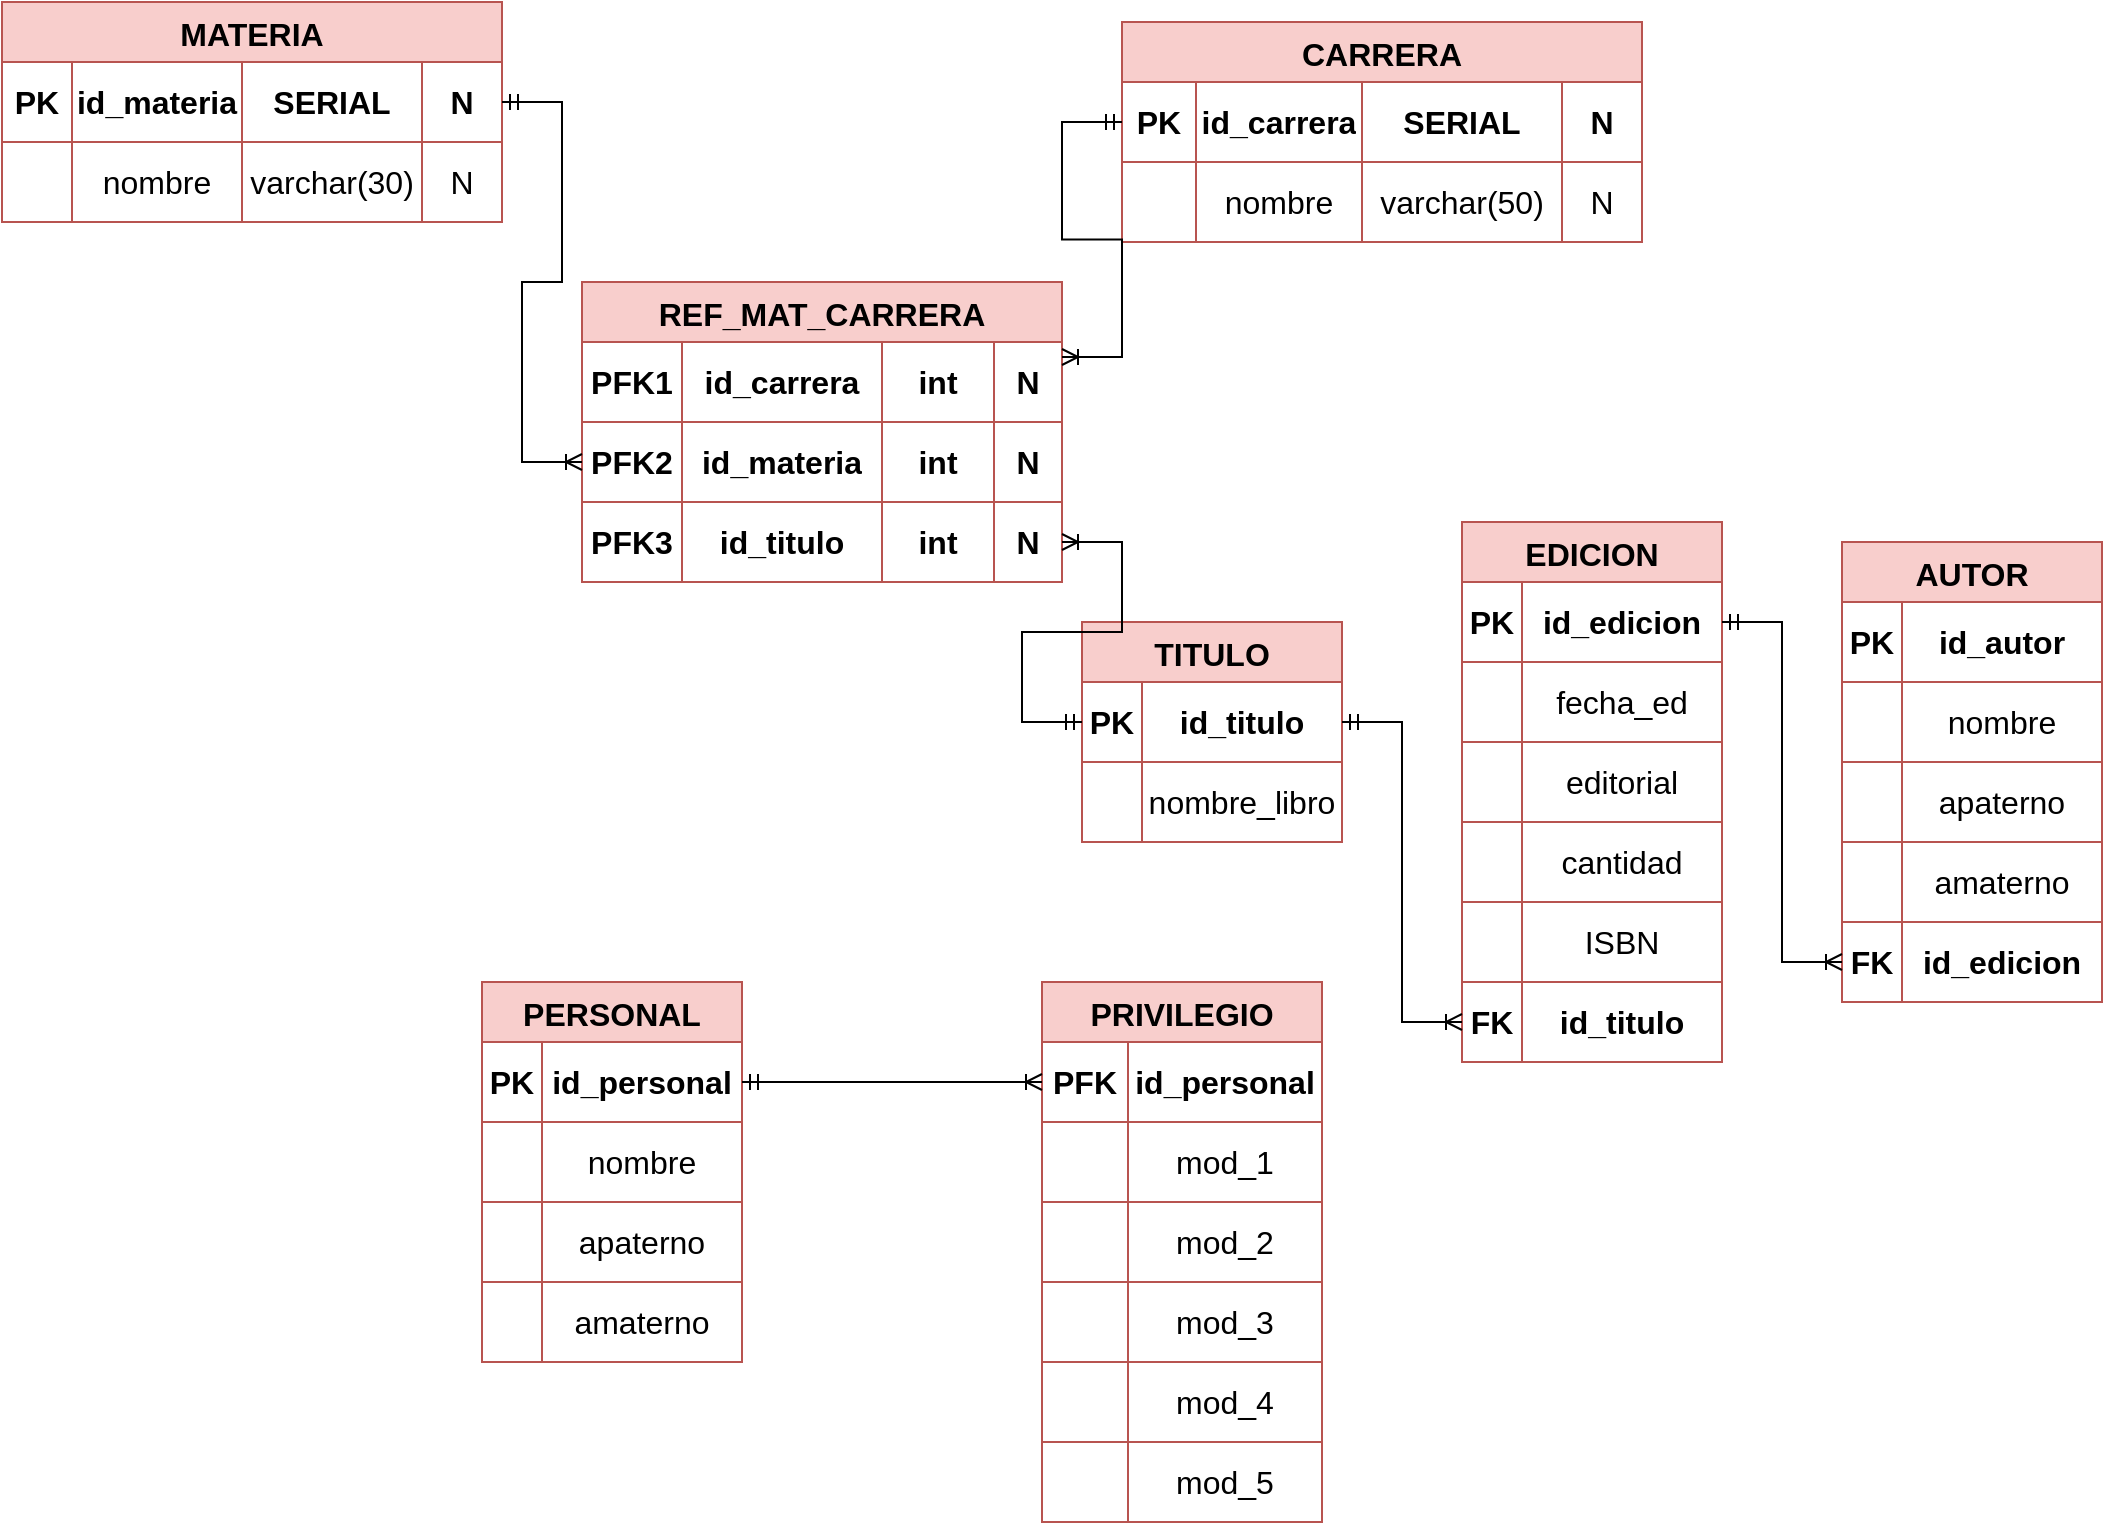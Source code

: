 <mxfile version="22.1.0" type="github">
  <diagram name="Página-1" id="TZqEr8PieGHOvYz9TTjX">
    <mxGraphModel dx="2996" dy="684" grid="1" gridSize="10" guides="1" tooltips="1" connect="1" arrows="1" fold="1" page="1" pageScale="1" pageWidth="1920" pageHeight="1200" math="0" shadow="0">
      <root>
        <mxCell id="0" />
        <mxCell id="1" parent="0" />
        <mxCell id="tIFGhnAZ9cftrGsLQ7kX-1" value="MATERIA" style="shape=table;startSize=30;container=1;collapsible=0;childLayout=tableLayout;strokeColor=#b85450;fontSize=16;fillColor=#f8cecc;fontStyle=1" vertex="1" parent="1">
          <mxGeometry x="-10" y="170" width="250" height="110" as="geometry" />
        </mxCell>
        <mxCell id="tIFGhnAZ9cftrGsLQ7kX-2" value="" style="shape=tableRow;horizontal=0;startSize=0;swimlaneHead=0;swimlaneBody=0;strokeColor=inherit;top=0;left=0;bottom=0;right=0;collapsible=0;dropTarget=0;fillColor=none;points=[[0,0.5],[1,0.5]];portConstraint=eastwest;fontSize=16;" vertex="1" parent="tIFGhnAZ9cftrGsLQ7kX-1">
          <mxGeometry y="30" width="250" height="40" as="geometry" />
        </mxCell>
        <mxCell id="tIFGhnAZ9cftrGsLQ7kX-3" value="PK" style="shape=partialRectangle;html=1;whiteSpace=wrap;connectable=0;strokeColor=inherit;overflow=hidden;fillColor=none;top=0;left=0;bottom=0;right=0;pointerEvents=1;fontSize=16;fontStyle=1" vertex="1" parent="tIFGhnAZ9cftrGsLQ7kX-2">
          <mxGeometry width="35" height="40" as="geometry">
            <mxRectangle width="35" height="40" as="alternateBounds" />
          </mxGeometry>
        </mxCell>
        <mxCell id="tIFGhnAZ9cftrGsLQ7kX-4" value="id_materia" style="shape=partialRectangle;html=1;whiteSpace=wrap;connectable=0;strokeColor=inherit;overflow=hidden;fillColor=none;top=0;left=0;bottom=0;right=0;pointerEvents=1;fontSize=16;fontStyle=1" vertex="1" parent="tIFGhnAZ9cftrGsLQ7kX-2">
          <mxGeometry x="35" width="85" height="40" as="geometry">
            <mxRectangle width="85" height="40" as="alternateBounds" />
          </mxGeometry>
        </mxCell>
        <mxCell id="tIFGhnAZ9cftrGsLQ7kX-105" value="SERIAL" style="shape=partialRectangle;html=1;whiteSpace=wrap;connectable=0;strokeColor=inherit;overflow=hidden;fillColor=none;top=0;left=0;bottom=0;right=0;pointerEvents=1;fontSize=16;fontStyle=1" vertex="1" parent="tIFGhnAZ9cftrGsLQ7kX-2">
          <mxGeometry x="120" width="90" height="40" as="geometry">
            <mxRectangle width="90" height="40" as="alternateBounds" />
          </mxGeometry>
        </mxCell>
        <mxCell id="tIFGhnAZ9cftrGsLQ7kX-107" value="N" style="shape=partialRectangle;html=1;whiteSpace=wrap;connectable=0;strokeColor=inherit;overflow=hidden;fillColor=none;top=0;left=0;bottom=0;right=0;pointerEvents=1;fontSize=16;fontStyle=1" vertex="1" parent="tIFGhnAZ9cftrGsLQ7kX-2">
          <mxGeometry x="210" width="40" height="40" as="geometry">
            <mxRectangle width="40" height="40" as="alternateBounds" />
          </mxGeometry>
        </mxCell>
        <mxCell id="tIFGhnAZ9cftrGsLQ7kX-5" value="" style="shape=tableRow;horizontal=0;startSize=0;swimlaneHead=0;swimlaneBody=0;strokeColor=inherit;top=0;left=0;bottom=0;right=0;collapsible=0;dropTarget=0;fillColor=none;points=[[0,0.5],[1,0.5]];portConstraint=eastwest;fontSize=16;" vertex="1" parent="tIFGhnAZ9cftrGsLQ7kX-1">
          <mxGeometry y="70" width="250" height="40" as="geometry" />
        </mxCell>
        <mxCell id="tIFGhnAZ9cftrGsLQ7kX-6" value="" style="shape=partialRectangle;html=1;whiteSpace=wrap;connectable=0;strokeColor=inherit;overflow=hidden;fillColor=none;top=0;left=0;bottom=0;right=0;pointerEvents=1;fontSize=16;" vertex="1" parent="tIFGhnAZ9cftrGsLQ7kX-5">
          <mxGeometry width="35" height="40" as="geometry">
            <mxRectangle width="35" height="40" as="alternateBounds" />
          </mxGeometry>
        </mxCell>
        <mxCell id="tIFGhnAZ9cftrGsLQ7kX-7" value="nombre" style="shape=partialRectangle;html=1;whiteSpace=wrap;connectable=0;strokeColor=inherit;overflow=hidden;fillColor=none;top=0;left=0;bottom=0;right=0;pointerEvents=1;fontSize=16;" vertex="1" parent="tIFGhnAZ9cftrGsLQ7kX-5">
          <mxGeometry x="35" width="85" height="40" as="geometry">
            <mxRectangle width="85" height="40" as="alternateBounds" />
          </mxGeometry>
        </mxCell>
        <mxCell id="tIFGhnAZ9cftrGsLQ7kX-106" value="varchar(30)" style="shape=partialRectangle;html=1;whiteSpace=wrap;connectable=0;strokeColor=inherit;overflow=hidden;fillColor=none;top=0;left=0;bottom=0;right=0;pointerEvents=1;fontSize=16;" vertex="1" parent="tIFGhnAZ9cftrGsLQ7kX-5">
          <mxGeometry x="120" width="90" height="40" as="geometry">
            <mxRectangle width="90" height="40" as="alternateBounds" />
          </mxGeometry>
        </mxCell>
        <mxCell id="tIFGhnAZ9cftrGsLQ7kX-108" value="N" style="shape=partialRectangle;html=1;whiteSpace=wrap;connectable=0;strokeColor=inherit;overflow=hidden;fillColor=none;top=0;left=0;bottom=0;right=0;pointerEvents=1;fontSize=16;" vertex="1" parent="tIFGhnAZ9cftrGsLQ7kX-5">
          <mxGeometry x="210" width="40" height="40" as="geometry">
            <mxRectangle width="40" height="40" as="alternateBounds" />
          </mxGeometry>
        </mxCell>
        <mxCell id="tIFGhnAZ9cftrGsLQ7kX-8" value="CARRERA" style="shape=table;startSize=30;container=1;collapsible=0;childLayout=tableLayout;strokeColor=#b85450;fontSize=16;fillColor=#f8cecc;fontStyle=1" vertex="1" parent="1">
          <mxGeometry x="550" y="180" width="260" height="110" as="geometry" />
        </mxCell>
        <mxCell id="tIFGhnAZ9cftrGsLQ7kX-9" value="" style="shape=tableRow;horizontal=0;startSize=0;swimlaneHead=0;swimlaneBody=0;strokeColor=inherit;top=0;left=0;bottom=0;right=0;collapsible=0;dropTarget=0;fillColor=none;points=[[0,0.5],[1,0.5]];portConstraint=eastwest;fontSize=16;" vertex="1" parent="tIFGhnAZ9cftrGsLQ7kX-8">
          <mxGeometry y="30" width="260" height="40" as="geometry" />
        </mxCell>
        <mxCell id="tIFGhnAZ9cftrGsLQ7kX-10" value="PK" style="shape=partialRectangle;html=1;whiteSpace=wrap;connectable=0;strokeColor=inherit;overflow=hidden;fillColor=none;top=0;left=0;bottom=0;right=0;pointerEvents=1;fontSize=16;fontStyle=1" vertex="1" parent="tIFGhnAZ9cftrGsLQ7kX-9">
          <mxGeometry width="37" height="40" as="geometry">
            <mxRectangle width="37" height="40" as="alternateBounds" />
          </mxGeometry>
        </mxCell>
        <mxCell id="tIFGhnAZ9cftrGsLQ7kX-11" value="id_carrera" style="shape=partialRectangle;html=1;whiteSpace=wrap;connectable=0;strokeColor=inherit;overflow=hidden;fillColor=none;top=0;left=0;bottom=0;right=0;pointerEvents=1;fontSize=16;fontStyle=1" vertex="1" parent="tIFGhnAZ9cftrGsLQ7kX-9">
          <mxGeometry x="37" width="83" height="40" as="geometry">
            <mxRectangle width="83" height="40" as="alternateBounds" />
          </mxGeometry>
        </mxCell>
        <mxCell id="tIFGhnAZ9cftrGsLQ7kX-111" value="SERIAL" style="shape=partialRectangle;html=1;whiteSpace=wrap;connectable=0;strokeColor=inherit;overflow=hidden;fillColor=none;top=0;left=0;bottom=0;right=0;pointerEvents=1;fontSize=16;fontStyle=1" vertex="1" parent="tIFGhnAZ9cftrGsLQ7kX-9">
          <mxGeometry x="120" width="100" height="40" as="geometry">
            <mxRectangle width="100" height="40" as="alternateBounds" />
          </mxGeometry>
        </mxCell>
        <mxCell id="tIFGhnAZ9cftrGsLQ7kX-109" value="N" style="shape=partialRectangle;html=1;whiteSpace=wrap;connectable=0;strokeColor=inherit;overflow=hidden;fillColor=none;top=0;left=0;bottom=0;right=0;pointerEvents=1;fontSize=16;fontStyle=1" vertex="1" parent="tIFGhnAZ9cftrGsLQ7kX-9">
          <mxGeometry x="220" width="40" height="40" as="geometry">
            <mxRectangle width="40" height="40" as="alternateBounds" />
          </mxGeometry>
        </mxCell>
        <mxCell id="tIFGhnAZ9cftrGsLQ7kX-12" value="" style="shape=tableRow;horizontal=0;startSize=0;swimlaneHead=0;swimlaneBody=0;strokeColor=inherit;top=0;left=0;bottom=0;right=0;collapsible=0;dropTarget=0;fillColor=none;points=[[0,0.5],[1,0.5]];portConstraint=eastwest;fontSize=16;" vertex="1" parent="tIFGhnAZ9cftrGsLQ7kX-8">
          <mxGeometry y="70" width="260" height="40" as="geometry" />
        </mxCell>
        <mxCell id="tIFGhnAZ9cftrGsLQ7kX-13" value="" style="shape=partialRectangle;html=1;whiteSpace=wrap;connectable=0;strokeColor=inherit;overflow=hidden;fillColor=none;top=0;left=0;bottom=0;right=0;pointerEvents=1;fontSize=16;" vertex="1" parent="tIFGhnAZ9cftrGsLQ7kX-12">
          <mxGeometry width="37" height="40" as="geometry">
            <mxRectangle width="37" height="40" as="alternateBounds" />
          </mxGeometry>
        </mxCell>
        <mxCell id="tIFGhnAZ9cftrGsLQ7kX-14" value="nombre" style="shape=partialRectangle;html=1;whiteSpace=wrap;connectable=0;strokeColor=inherit;overflow=hidden;fillColor=none;top=0;left=0;bottom=0;right=0;pointerEvents=1;fontSize=16;" vertex="1" parent="tIFGhnAZ9cftrGsLQ7kX-12">
          <mxGeometry x="37" width="83" height="40" as="geometry">
            <mxRectangle width="83" height="40" as="alternateBounds" />
          </mxGeometry>
        </mxCell>
        <mxCell id="tIFGhnAZ9cftrGsLQ7kX-112" value="varchar(50)" style="shape=partialRectangle;html=1;whiteSpace=wrap;connectable=0;strokeColor=inherit;overflow=hidden;fillColor=none;top=0;left=0;bottom=0;right=0;pointerEvents=1;fontSize=16;" vertex="1" parent="tIFGhnAZ9cftrGsLQ7kX-12">
          <mxGeometry x="120" width="100" height="40" as="geometry">
            <mxRectangle width="100" height="40" as="alternateBounds" />
          </mxGeometry>
        </mxCell>
        <mxCell id="tIFGhnAZ9cftrGsLQ7kX-110" value="N" style="shape=partialRectangle;html=1;whiteSpace=wrap;connectable=0;strokeColor=inherit;overflow=hidden;fillColor=none;top=0;left=0;bottom=0;right=0;pointerEvents=1;fontSize=16;" vertex="1" parent="tIFGhnAZ9cftrGsLQ7kX-12">
          <mxGeometry x="220" width="40" height="40" as="geometry">
            <mxRectangle width="40" height="40" as="alternateBounds" />
          </mxGeometry>
        </mxCell>
        <mxCell id="tIFGhnAZ9cftrGsLQ7kX-15" value="TITULO" style="shape=table;startSize=30;container=1;collapsible=0;childLayout=tableLayout;strokeColor=#b85450;fontSize=16;fillColor=#f8cecc;fontStyle=1" vertex="1" parent="1">
          <mxGeometry x="530" y="480" width="130" height="110" as="geometry" />
        </mxCell>
        <mxCell id="tIFGhnAZ9cftrGsLQ7kX-16" value="" style="shape=tableRow;horizontal=0;startSize=0;swimlaneHead=0;swimlaneBody=0;strokeColor=inherit;top=0;left=0;bottom=0;right=0;collapsible=0;dropTarget=0;fillColor=none;points=[[0,0.5],[1,0.5]];portConstraint=eastwest;fontSize=16;" vertex="1" parent="tIFGhnAZ9cftrGsLQ7kX-15">
          <mxGeometry y="30" width="130" height="40" as="geometry" />
        </mxCell>
        <mxCell id="tIFGhnAZ9cftrGsLQ7kX-17" value="PK" style="shape=partialRectangle;html=1;whiteSpace=wrap;connectable=0;strokeColor=inherit;overflow=hidden;fillColor=none;top=0;left=0;bottom=0;right=0;pointerEvents=1;fontSize=16;fontStyle=1" vertex="1" parent="tIFGhnAZ9cftrGsLQ7kX-16">
          <mxGeometry width="30" height="40" as="geometry">
            <mxRectangle width="30" height="40" as="alternateBounds" />
          </mxGeometry>
        </mxCell>
        <mxCell id="tIFGhnAZ9cftrGsLQ7kX-18" value="id_titulo" style="shape=partialRectangle;html=1;whiteSpace=wrap;connectable=0;strokeColor=inherit;overflow=hidden;fillColor=none;top=0;left=0;bottom=0;right=0;pointerEvents=1;fontSize=16;fontStyle=1" vertex="1" parent="tIFGhnAZ9cftrGsLQ7kX-16">
          <mxGeometry x="30" width="100" height="40" as="geometry">
            <mxRectangle width="100" height="40" as="alternateBounds" />
          </mxGeometry>
        </mxCell>
        <mxCell id="tIFGhnAZ9cftrGsLQ7kX-19" value="" style="shape=tableRow;horizontal=0;startSize=0;swimlaneHead=0;swimlaneBody=0;strokeColor=inherit;top=0;left=0;bottom=0;right=0;collapsible=0;dropTarget=0;fillColor=none;points=[[0,0.5],[1,0.5]];portConstraint=eastwest;fontSize=16;" vertex="1" parent="tIFGhnAZ9cftrGsLQ7kX-15">
          <mxGeometry y="70" width="130" height="40" as="geometry" />
        </mxCell>
        <mxCell id="tIFGhnAZ9cftrGsLQ7kX-20" value="" style="shape=partialRectangle;html=1;whiteSpace=wrap;connectable=0;strokeColor=inherit;overflow=hidden;fillColor=none;top=0;left=0;bottom=0;right=0;pointerEvents=1;fontSize=16;" vertex="1" parent="tIFGhnAZ9cftrGsLQ7kX-19">
          <mxGeometry width="30" height="40" as="geometry">
            <mxRectangle width="30" height="40" as="alternateBounds" />
          </mxGeometry>
        </mxCell>
        <mxCell id="tIFGhnAZ9cftrGsLQ7kX-21" value="nombre_libro" style="shape=partialRectangle;html=1;whiteSpace=wrap;connectable=0;strokeColor=inherit;overflow=hidden;fillColor=none;top=0;left=0;bottom=0;right=0;pointerEvents=1;fontSize=16;" vertex="1" parent="tIFGhnAZ9cftrGsLQ7kX-19">
          <mxGeometry x="30" width="100" height="40" as="geometry">
            <mxRectangle width="100" height="40" as="alternateBounds" />
          </mxGeometry>
        </mxCell>
        <mxCell id="tIFGhnAZ9cftrGsLQ7kX-22" value="REF_MAT_CARRERA" style="shape=table;startSize=30;container=1;collapsible=0;childLayout=tableLayout;strokeColor=#b85450;fontSize=16;fillColor=#f8cecc;fontStyle=1" vertex="1" parent="1">
          <mxGeometry x="280" y="310" width="240" height="150" as="geometry" />
        </mxCell>
        <mxCell id="tIFGhnAZ9cftrGsLQ7kX-23" value="" style="shape=tableRow;horizontal=0;startSize=0;swimlaneHead=0;swimlaneBody=0;strokeColor=inherit;top=0;left=0;bottom=0;right=0;collapsible=0;dropTarget=0;fillColor=none;points=[[0,0.5],[1,0.5]];portConstraint=eastwest;fontSize=16;fontStyle=1" vertex="1" parent="tIFGhnAZ9cftrGsLQ7kX-22">
          <mxGeometry y="30" width="240" height="40" as="geometry" />
        </mxCell>
        <mxCell id="tIFGhnAZ9cftrGsLQ7kX-24" value="PFK1" style="shape=partialRectangle;html=1;whiteSpace=wrap;connectable=0;strokeColor=inherit;overflow=hidden;fillColor=none;top=0;left=0;bottom=0;right=0;pointerEvents=1;fontSize=16;fontStyle=1" vertex="1" parent="tIFGhnAZ9cftrGsLQ7kX-23">
          <mxGeometry width="50" height="40" as="geometry">
            <mxRectangle width="50" height="40" as="alternateBounds" />
          </mxGeometry>
        </mxCell>
        <mxCell id="tIFGhnAZ9cftrGsLQ7kX-25" value="id_carrera" style="shape=partialRectangle;html=1;whiteSpace=wrap;connectable=0;strokeColor=inherit;overflow=hidden;fillColor=none;top=0;left=0;bottom=0;right=0;pointerEvents=1;fontSize=16;fontStyle=1" vertex="1" parent="tIFGhnAZ9cftrGsLQ7kX-23">
          <mxGeometry x="50" width="100" height="40" as="geometry">
            <mxRectangle width="100" height="40" as="alternateBounds" />
          </mxGeometry>
        </mxCell>
        <mxCell id="tIFGhnAZ9cftrGsLQ7kX-116" value="int" style="shape=partialRectangle;html=1;whiteSpace=wrap;connectable=0;strokeColor=inherit;overflow=hidden;fillColor=none;top=0;left=0;bottom=0;right=0;pointerEvents=1;fontSize=16;fontStyle=1" vertex="1" parent="tIFGhnAZ9cftrGsLQ7kX-23">
          <mxGeometry x="150" width="56" height="40" as="geometry">
            <mxRectangle width="56" height="40" as="alternateBounds" />
          </mxGeometry>
        </mxCell>
        <mxCell id="tIFGhnAZ9cftrGsLQ7kX-113" value="N" style="shape=partialRectangle;html=1;whiteSpace=wrap;connectable=0;strokeColor=inherit;overflow=hidden;fillColor=none;top=0;left=0;bottom=0;right=0;pointerEvents=1;fontSize=16;fontStyle=1" vertex="1" parent="tIFGhnAZ9cftrGsLQ7kX-23">
          <mxGeometry x="206" width="34" height="40" as="geometry">
            <mxRectangle width="34" height="40" as="alternateBounds" />
          </mxGeometry>
        </mxCell>
        <mxCell id="tIFGhnAZ9cftrGsLQ7kX-26" value="" style="shape=tableRow;horizontal=0;startSize=0;swimlaneHead=0;swimlaneBody=0;strokeColor=inherit;top=0;left=0;bottom=0;right=0;collapsible=0;dropTarget=0;fillColor=none;points=[[0,0.5],[1,0.5]];portConstraint=eastwest;fontSize=16;fontStyle=1" vertex="1" parent="tIFGhnAZ9cftrGsLQ7kX-22">
          <mxGeometry y="70" width="240" height="40" as="geometry" />
        </mxCell>
        <mxCell id="tIFGhnAZ9cftrGsLQ7kX-27" value="PFK2" style="shape=partialRectangle;html=1;whiteSpace=wrap;connectable=0;strokeColor=inherit;overflow=hidden;fillColor=none;top=0;left=0;bottom=0;right=0;pointerEvents=1;fontSize=16;fontStyle=1" vertex="1" parent="tIFGhnAZ9cftrGsLQ7kX-26">
          <mxGeometry width="50" height="40" as="geometry">
            <mxRectangle width="50" height="40" as="alternateBounds" />
          </mxGeometry>
        </mxCell>
        <mxCell id="tIFGhnAZ9cftrGsLQ7kX-28" value="id_materia" style="shape=partialRectangle;html=1;whiteSpace=wrap;connectable=0;strokeColor=inherit;overflow=hidden;fillColor=none;top=0;left=0;bottom=0;right=0;pointerEvents=1;fontSize=16;fontStyle=1" vertex="1" parent="tIFGhnAZ9cftrGsLQ7kX-26">
          <mxGeometry x="50" width="100" height="40" as="geometry">
            <mxRectangle width="100" height="40" as="alternateBounds" />
          </mxGeometry>
        </mxCell>
        <mxCell id="tIFGhnAZ9cftrGsLQ7kX-117" value="int" style="shape=partialRectangle;html=1;whiteSpace=wrap;connectable=0;strokeColor=inherit;overflow=hidden;fillColor=none;top=0;left=0;bottom=0;right=0;pointerEvents=1;fontSize=16;fontStyle=1" vertex="1" parent="tIFGhnAZ9cftrGsLQ7kX-26">
          <mxGeometry x="150" width="56" height="40" as="geometry">
            <mxRectangle width="56" height="40" as="alternateBounds" />
          </mxGeometry>
        </mxCell>
        <mxCell id="tIFGhnAZ9cftrGsLQ7kX-114" value="N" style="shape=partialRectangle;html=1;whiteSpace=wrap;connectable=0;strokeColor=inherit;overflow=hidden;fillColor=none;top=0;left=0;bottom=0;right=0;pointerEvents=1;fontSize=16;fontStyle=1" vertex="1" parent="tIFGhnAZ9cftrGsLQ7kX-26">
          <mxGeometry x="206" width="34" height="40" as="geometry">
            <mxRectangle width="34" height="40" as="alternateBounds" />
          </mxGeometry>
        </mxCell>
        <mxCell id="tIFGhnAZ9cftrGsLQ7kX-29" style="shape=tableRow;horizontal=0;startSize=0;swimlaneHead=0;swimlaneBody=0;strokeColor=inherit;top=0;left=0;bottom=0;right=0;collapsible=0;dropTarget=0;fillColor=none;points=[[0,0.5],[1,0.5]];portConstraint=eastwest;fontSize=16;fontStyle=1" vertex="1" parent="tIFGhnAZ9cftrGsLQ7kX-22">
          <mxGeometry y="110" width="240" height="40" as="geometry" />
        </mxCell>
        <mxCell id="tIFGhnAZ9cftrGsLQ7kX-30" value="PFK3" style="shape=partialRectangle;html=1;whiteSpace=wrap;connectable=0;strokeColor=inherit;overflow=hidden;fillColor=none;top=0;left=0;bottom=0;right=0;pointerEvents=1;fontSize=16;fontStyle=1" vertex="1" parent="tIFGhnAZ9cftrGsLQ7kX-29">
          <mxGeometry width="50" height="40" as="geometry">
            <mxRectangle width="50" height="40" as="alternateBounds" />
          </mxGeometry>
        </mxCell>
        <mxCell id="tIFGhnAZ9cftrGsLQ7kX-31" value="id_titulo" style="shape=partialRectangle;html=1;whiteSpace=wrap;connectable=0;strokeColor=inherit;overflow=hidden;fillColor=none;top=0;left=0;bottom=0;right=0;pointerEvents=1;fontSize=16;fontStyle=1" vertex="1" parent="tIFGhnAZ9cftrGsLQ7kX-29">
          <mxGeometry x="50" width="100" height="40" as="geometry">
            <mxRectangle width="100" height="40" as="alternateBounds" />
          </mxGeometry>
        </mxCell>
        <mxCell id="tIFGhnAZ9cftrGsLQ7kX-118" value="int" style="shape=partialRectangle;html=1;whiteSpace=wrap;connectable=0;strokeColor=inherit;overflow=hidden;fillColor=none;top=0;left=0;bottom=0;right=0;pointerEvents=1;fontSize=16;fontStyle=1" vertex="1" parent="tIFGhnAZ9cftrGsLQ7kX-29">
          <mxGeometry x="150" width="56" height="40" as="geometry">
            <mxRectangle width="56" height="40" as="alternateBounds" />
          </mxGeometry>
        </mxCell>
        <mxCell id="tIFGhnAZ9cftrGsLQ7kX-115" value="N" style="shape=partialRectangle;html=1;whiteSpace=wrap;connectable=0;strokeColor=inherit;overflow=hidden;fillColor=none;top=0;left=0;bottom=0;right=0;pointerEvents=1;fontSize=16;fontStyle=1" vertex="1" parent="tIFGhnAZ9cftrGsLQ7kX-29">
          <mxGeometry x="206" width="34" height="40" as="geometry">
            <mxRectangle width="34" height="40" as="alternateBounds" />
          </mxGeometry>
        </mxCell>
        <mxCell id="tIFGhnAZ9cftrGsLQ7kX-32" value="EDICION" style="shape=table;startSize=30;container=1;collapsible=0;childLayout=tableLayout;strokeColor=#b85450;fontSize=16;fillColor=#f8cecc;fontStyle=1" vertex="1" parent="1">
          <mxGeometry x="720" y="430" width="130" height="270" as="geometry" />
        </mxCell>
        <mxCell id="tIFGhnAZ9cftrGsLQ7kX-33" value="" style="shape=tableRow;horizontal=0;startSize=0;swimlaneHead=0;swimlaneBody=0;strokeColor=inherit;top=0;left=0;bottom=0;right=0;collapsible=0;dropTarget=0;fillColor=none;points=[[0,0.5],[1,0.5]];portConstraint=eastwest;fontSize=16;" vertex="1" parent="tIFGhnAZ9cftrGsLQ7kX-32">
          <mxGeometry y="30" width="130" height="40" as="geometry" />
        </mxCell>
        <mxCell id="tIFGhnAZ9cftrGsLQ7kX-34" value="PK" style="shape=partialRectangle;html=1;whiteSpace=wrap;connectable=0;strokeColor=inherit;overflow=hidden;fillColor=none;top=0;left=0;bottom=0;right=0;pointerEvents=1;fontSize=16;fontStyle=1" vertex="1" parent="tIFGhnAZ9cftrGsLQ7kX-33">
          <mxGeometry width="30" height="40" as="geometry">
            <mxRectangle width="30" height="40" as="alternateBounds" />
          </mxGeometry>
        </mxCell>
        <mxCell id="tIFGhnAZ9cftrGsLQ7kX-35" value="id_edicion" style="shape=partialRectangle;html=1;whiteSpace=wrap;connectable=0;strokeColor=inherit;overflow=hidden;fillColor=none;top=0;left=0;bottom=0;right=0;pointerEvents=1;fontSize=16;fontStyle=1" vertex="1" parent="tIFGhnAZ9cftrGsLQ7kX-33">
          <mxGeometry x="30" width="100" height="40" as="geometry">
            <mxRectangle width="100" height="40" as="alternateBounds" />
          </mxGeometry>
        </mxCell>
        <mxCell id="tIFGhnAZ9cftrGsLQ7kX-36" value="" style="shape=tableRow;horizontal=0;startSize=0;swimlaneHead=0;swimlaneBody=0;strokeColor=inherit;top=0;left=0;bottom=0;right=0;collapsible=0;dropTarget=0;fillColor=none;points=[[0,0.5],[1,0.5]];portConstraint=eastwest;fontSize=16;" vertex="1" parent="tIFGhnAZ9cftrGsLQ7kX-32">
          <mxGeometry y="70" width="130" height="40" as="geometry" />
        </mxCell>
        <mxCell id="tIFGhnAZ9cftrGsLQ7kX-37" value="" style="shape=partialRectangle;html=1;whiteSpace=wrap;connectable=0;strokeColor=inherit;overflow=hidden;fillColor=none;top=0;left=0;bottom=0;right=0;pointerEvents=1;fontSize=16;" vertex="1" parent="tIFGhnAZ9cftrGsLQ7kX-36">
          <mxGeometry width="30" height="40" as="geometry">
            <mxRectangle width="30" height="40" as="alternateBounds" />
          </mxGeometry>
        </mxCell>
        <mxCell id="tIFGhnAZ9cftrGsLQ7kX-38" value="fecha_ed" style="shape=partialRectangle;html=1;whiteSpace=wrap;connectable=0;strokeColor=inherit;overflow=hidden;fillColor=none;top=0;left=0;bottom=0;right=0;pointerEvents=1;fontSize=16;" vertex="1" parent="tIFGhnAZ9cftrGsLQ7kX-36">
          <mxGeometry x="30" width="100" height="40" as="geometry">
            <mxRectangle width="100" height="40" as="alternateBounds" />
          </mxGeometry>
        </mxCell>
        <mxCell id="tIFGhnAZ9cftrGsLQ7kX-39" style="shape=tableRow;horizontal=0;startSize=0;swimlaneHead=0;swimlaneBody=0;strokeColor=inherit;top=0;left=0;bottom=0;right=0;collapsible=0;dropTarget=0;fillColor=none;points=[[0,0.5],[1,0.5]];portConstraint=eastwest;fontSize=16;" vertex="1" parent="tIFGhnAZ9cftrGsLQ7kX-32">
          <mxGeometry y="110" width="130" height="40" as="geometry" />
        </mxCell>
        <mxCell id="tIFGhnAZ9cftrGsLQ7kX-40" style="shape=partialRectangle;html=1;whiteSpace=wrap;connectable=0;strokeColor=inherit;overflow=hidden;fillColor=none;top=0;left=0;bottom=0;right=0;pointerEvents=1;fontSize=16;" vertex="1" parent="tIFGhnAZ9cftrGsLQ7kX-39">
          <mxGeometry width="30" height="40" as="geometry">
            <mxRectangle width="30" height="40" as="alternateBounds" />
          </mxGeometry>
        </mxCell>
        <mxCell id="tIFGhnAZ9cftrGsLQ7kX-41" value="editorial" style="shape=partialRectangle;html=1;whiteSpace=wrap;connectable=0;strokeColor=inherit;overflow=hidden;fillColor=none;top=0;left=0;bottom=0;right=0;pointerEvents=1;fontSize=16;" vertex="1" parent="tIFGhnAZ9cftrGsLQ7kX-39">
          <mxGeometry x="30" width="100" height="40" as="geometry">
            <mxRectangle width="100" height="40" as="alternateBounds" />
          </mxGeometry>
        </mxCell>
        <mxCell id="tIFGhnAZ9cftrGsLQ7kX-42" style="shape=tableRow;horizontal=0;startSize=0;swimlaneHead=0;swimlaneBody=0;strokeColor=inherit;top=0;left=0;bottom=0;right=0;collapsible=0;dropTarget=0;fillColor=none;points=[[0,0.5],[1,0.5]];portConstraint=eastwest;fontSize=16;" vertex="1" parent="tIFGhnAZ9cftrGsLQ7kX-32">
          <mxGeometry y="150" width="130" height="40" as="geometry" />
        </mxCell>
        <mxCell id="tIFGhnAZ9cftrGsLQ7kX-43" style="shape=partialRectangle;html=1;whiteSpace=wrap;connectable=0;strokeColor=inherit;overflow=hidden;fillColor=none;top=0;left=0;bottom=0;right=0;pointerEvents=1;fontSize=16;" vertex="1" parent="tIFGhnAZ9cftrGsLQ7kX-42">
          <mxGeometry width="30" height="40" as="geometry">
            <mxRectangle width="30" height="40" as="alternateBounds" />
          </mxGeometry>
        </mxCell>
        <mxCell id="tIFGhnAZ9cftrGsLQ7kX-44" value="cantidad" style="shape=partialRectangle;html=1;whiteSpace=wrap;connectable=0;strokeColor=inherit;overflow=hidden;fillColor=none;top=0;left=0;bottom=0;right=0;pointerEvents=1;fontSize=16;" vertex="1" parent="tIFGhnAZ9cftrGsLQ7kX-42">
          <mxGeometry x="30" width="100" height="40" as="geometry">
            <mxRectangle width="100" height="40" as="alternateBounds" />
          </mxGeometry>
        </mxCell>
        <mxCell id="tIFGhnAZ9cftrGsLQ7kX-45" style="shape=tableRow;horizontal=0;startSize=0;swimlaneHead=0;swimlaneBody=0;strokeColor=inherit;top=0;left=0;bottom=0;right=0;collapsible=0;dropTarget=0;fillColor=none;points=[[0,0.5],[1,0.5]];portConstraint=eastwest;fontSize=16;" vertex="1" parent="tIFGhnAZ9cftrGsLQ7kX-32">
          <mxGeometry y="190" width="130" height="40" as="geometry" />
        </mxCell>
        <mxCell id="tIFGhnAZ9cftrGsLQ7kX-46" style="shape=partialRectangle;html=1;whiteSpace=wrap;connectable=0;strokeColor=inherit;overflow=hidden;fillColor=none;top=0;left=0;bottom=0;right=0;pointerEvents=1;fontSize=16;" vertex="1" parent="tIFGhnAZ9cftrGsLQ7kX-45">
          <mxGeometry width="30" height="40" as="geometry">
            <mxRectangle width="30" height="40" as="alternateBounds" />
          </mxGeometry>
        </mxCell>
        <mxCell id="tIFGhnAZ9cftrGsLQ7kX-47" value="ISBN" style="shape=partialRectangle;html=1;whiteSpace=wrap;connectable=0;strokeColor=inherit;overflow=hidden;fillColor=none;top=0;left=0;bottom=0;right=0;pointerEvents=1;fontSize=16;" vertex="1" parent="tIFGhnAZ9cftrGsLQ7kX-45">
          <mxGeometry x="30" width="100" height="40" as="geometry">
            <mxRectangle width="100" height="40" as="alternateBounds" />
          </mxGeometry>
        </mxCell>
        <mxCell id="tIFGhnAZ9cftrGsLQ7kX-48" style="shape=tableRow;horizontal=0;startSize=0;swimlaneHead=0;swimlaneBody=0;strokeColor=inherit;top=0;left=0;bottom=0;right=0;collapsible=0;dropTarget=0;fillColor=none;points=[[0,0.5],[1,0.5]];portConstraint=eastwest;fontSize=16;" vertex="1" parent="tIFGhnAZ9cftrGsLQ7kX-32">
          <mxGeometry y="230" width="130" height="40" as="geometry" />
        </mxCell>
        <mxCell id="tIFGhnAZ9cftrGsLQ7kX-49" value="FK" style="shape=partialRectangle;html=1;whiteSpace=wrap;connectable=0;strokeColor=inherit;overflow=hidden;fillColor=none;top=0;left=0;bottom=0;right=0;pointerEvents=1;fontSize=16;fontStyle=1" vertex="1" parent="tIFGhnAZ9cftrGsLQ7kX-48">
          <mxGeometry width="30" height="40" as="geometry">
            <mxRectangle width="30" height="40" as="alternateBounds" />
          </mxGeometry>
        </mxCell>
        <mxCell id="tIFGhnAZ9cftrGsLQ7kX-50" value="id_titulo" style="shape=partialRectangle;html=1;whiteSpace=wrap;connectable=0;strokeColor=inherit;overflow=hidden;fillColor=none;top=0;left=0;bottom=0;right=0;pointerEvents=1;fontSize=16;fontStyle=1" vertex="1" parent="tIFGhnAZ9cftrGsLQ7kX-48">
          <mxGeometry x="30" width="100" height="40" as="geometry">
            <mxRectangle width="100" height="40" as="alternateBounds" />
          </mxGeometry>
        </mxCell>
        <mxCell id="tIFGhnAZ9cftrGsLQ7kX-51" value="AUTOR" style="shape=table;startSize=30;container=1;collapsible=0;childLayout=tableLayout;strokeColor=#b85450;fontSize=16;fillColor=#f8cecc;fontStyle=1" vertex="1" parent="1">
          <mxGeometry x="910" y="440" width="130" height="230" as="geometry" />
        </mxCell>
        <mxCell id="tIFGhnAZ9cftrGsLQ7kX-52" value="" style="shape=tableRow;horizontal=0;startSize=0;swimlaneHead=0;swimlaneBody=0;strokeColor=inherit;top=0;left=0;bottom=0;right=0;collapsible=0;dropTarget=0;fillColor=none;points=[[0,0.5],[1,0.5]];portConstraint=eastwest;fontSize=16;" vertex="1" parent="tIFGhnAZ9cftrGsLQ7kX-51">
          <mxGeometry y="30" width="130" height="40" as="geometry" />
        </mxCell>
        <mxCell id="tIFGhnAZ9cftrGsLQ7kX-53" value="PK" style="shape=partialRectangle;html=1;whiteSpace=wrap;connectable=0;strokeColor=inherit;overflow=hidden;fillColor=none;top=0;left=0;bottom=0;right=0;pointerEvents=1;fontSize=16;fontStyle=1" vertex="1" parent="tIFGhnAZ9cftrGsLQ7kX-52">
          <mxGeometry width="30" height="40" as="geometry">
            <mxRectangle width="30" height="40" as="alternateBounds" />
          </mxGeometry>
        </mxCell>
        <mxCell id="tIFGhnAZ9cftrGsLQ7kX-54" value="id_autor" style="shape=partialRectangle;html=1;whiteSpace=wrap;connectable=0;strokeColor=inherit;overflow=hidden;fillColor=none;top=0;left=0;bottom=0;right=0;pointerEvents=1;fontSize=16;fontStyle=1" vertex="1" parent="tIFGhnAZ9cftrGsLQ7kX-52">
          <mxGeometry x="30" width="100" height="40" as="geometry">
            <mxRectangle width="100" height="40" as="alternateBounds" />
          </mxGeometry>
        </mxCell>
        <mxCell id="tIFGhnAZ9cftrGsLQ7kX-55" value="" style="shape=tableRow;horizontal=0;startSize=0;swimlaneHead=0;swimlaneBody=0;strokeColor=inherit;top=0;left=0;bottom=0;right=0;collapsible=0;dropTarget=0;fillColor=none;points=[[0,0.5],[1,0.5]];portConstraint=eastwest;fontSize=16;" vertex="1" parent="tIFGhnAZ9cftrGsLQ7kX-51">
          <mxGeometry y="70" width="130" height="40" as="geometry" />
        </mxCell>
        <mxCell id="tIFGhnAZ9cftrGsLQ7kX-56" value="" style="shape=partialRectangle;html=1;whiteSpace=wrap;connectable=0;strokeColor=inherit;overflow=hidden;fillColor=none;top=0;left=0;bottom=0;right=0;pointerEvents=1;fontSize=16;" vertex="1" parent="tIFGhnAZ9cftrGsLQ7kX-55">
          <mxGeometry width="30" height="40" as="geometry">
            <mxRectangle width="30" height="40" as="alternateBounds" />
          </mxGeometry>
        </mxCell>
        <mxCell id="tIFGhnAZ9cftrGsLQ7kX-57" value="nombre" style="shape=partialRectangle;html=1;whiteSpace=wrap;connectable=0;strokeColor=inherit;overflow=hidden;fillColor=none;top=0;left=0;bottom=0;right=0;pointerEvents=1;fontSize=16;" vertex="1" parent="tIFGhnAZ9cftrGsLQ7kX-55">
          <mxGeometry x="30" width="100" height="40" as="geometry">
            <mxRectangle width="100" height="40" as="alternateBounds" />
          </mxGeometry>
        </mxCell>
        <mxCell id="tIFGhnAZ9cftrGsLQ7kX-58" style="shape=tableRow;horizontal=0;startSize=0;swimlaneHead=0;swimlaneBody=0;strokeColor=inherit;top=0;left=0;bottom=0;right=0;collapsible=0;dropTarget=0;fillColor=none;points=[[0,0.5],[1,0.5]];portConstraint=eastwest;fontSize=16;" vertex="1" parent="tIFGhnAZ9cftrGsLQ7kX-51">
          <mxGeometry y="110" width="130" height="40" as="geometry" />
        </mxCell>
        <mxCell id="tIFGhnAZ9cftrGsLQ7kX-59" style="shape=partialRectangle;html=1;whiteSpace=wrap;connectable=0;strokeColor=inherit;overflow=hidden;fillColor=none;top=0;left=0;bottom=0;right=0;pointerEvents=1;fontSize=16;" vertex="1" parent="tIFGhnAZ9cftrGsLQ7kX-58">
          <mxGeometry width="30" height="40" as="geometry">
            <mxRectangle width="30" height="40" as="alternateBounds" />
          </mxGeometry>
        </mxCell>
        <mxCell id="tIFGhnAZ9cftrGsLQ7kX-60" value="apaterno" style="shape=partialRectangle;html=1;whiteSpace=wrap;connectable=0;strokeColor=inherit;overflow=hidden;fillColor=none;top=0;left=0;bottom=0;right=0;pointerEvents=1;fontSize=16;" vertex="1" parent="tIFGhnAZ9cftrGsLQ7kX-58">
          <mxGeometry x="30" width="100" height="40" as="geometry">
            <mxRectangle width="100" height="40" as="alternateBounds" />
          </mxGeometry>
        </mxCell>
        <mxCell id="tIFGhnAZ9cftrGsLQ7kX-61" style="shape=tableRow;horizontal=0;startSize=0;swimlaneHead=0;swimlaneBody=0;strokeColor=inherit;top=0;left=0;bottom=0;right=0;collapsible=0;dropTarget=0;fillColor=none;points=[[0,0.5],[1,0.5]];portConstraint=eastwest;fontSize=16;" vertex="1" parent="tIFGhnAZ9cftrGsLQ7kX-51">
          <mxGeometry y="150" width="130" height="40" as="geometry" />
        </mxCell>
        <mxCell id="tIFGhnAZ9cftrGsLQ7kX-62" style="shape=partialRectangle;html=1;whiteSpace=wrap;connectable=0;strokeColor=inherit;overflow=hidden;fillColor=none;top=0;left=0;bottom=0;right=0;pointerEvents=1;fontSize=16;" vertex="1" parent="tIFGhnAZ9cftrGsLQ7kX-61">
          <mxGeometry width="30" height="40" as="geometry">
            <mxRectangle width="30" height="40" as="alternateBounds" />
          </mxGeometry>
        </mxCell>
        <mxCell id="tIFGhnAZ9cftrGsLQ7kX-63" value="amaterno" style="shape=partialRectangle;html=1;whiteSpace=wrap;connectable=0;strokeColor=inherit;overflow=hidden;fillColor=none;top=0;left=0;bottom=0;right=0;pointerEvents=1;fontSize=16;" vertex="1" parent="tIFGhnAZ9cftrGsLQ7kX-61">
          <mxGeometry x="30" width="100" height="40" as="geometry">
            <mxRectangle width="100" height="40" as="alternateBounds" />
          </mxGeometry>
        </mxCell>
        <mxCell id="tIFGhnAZ9cftrGsLQ7kX-64" style="shape=tableRow;horizontal=0;startSize=0;swimlaneHead=0;swimlaneBody=0;strokeColor=inherit;top=0;left=0;bottom=0;right=0;collapsible=0;dropTarget=0;fillColor=none;points=[[0,0.5],[1,0.5]];portConstraint=eastwest;fontSize=16;" vertex="1" parent="tIFGhnAZ9cftrGsLQ7kX-51">
          <mxGeometry y="190" width="130" height="40" as="geometry" />
        </mxCell>
        <mxCell id="tIFGhnAZ9cftrGsLQ7kX-65" value="FK" style="shape=partialRectangle;html=1;whiteSpace=wrap;connectable=0;strokeColor=inherit;overflow=hidden;fillColor=none;top=0;left=0;bottom=0;right=0;pointerEvents=1;fontSize=16;fontStyle=1" vertex="1" parent="tIFGhnAZ9cftrGsLQ7kX-64">
          <mxGeometry width="30" height="40" as="geometry">
            <mxRectangle width="30" height="40" as="alternateBounds" />
          </mxGeometry>
        </mxCell>
        <mxCell id="tIFGhnAZ9cftrGsLQ7kX-66" value="id_edicion" style="shape=partialRectangle;html=1;whiteSpace=wrap;connectable=0;strokeColor=inherit;overflow=hidden;fillColor=none;top=0;left=0;bottom=0;right=0;pointerEvents=1;fontSize=16;fontStyle=1" vertex="1" parent="tIFGhnAZ9cftrGsLQ7kX-64">
          <mxGeometry x="30" width="100" height="40" as="geometry">
            <mxRectangle width="100" height="40" as="alternateBounds" />
          </mxGeometry>
        </mxCell>
        <mxCell id="tIFGhnAZ9cftrGsLQ7kX-67" value="PERSONAL" style="shape=table;startSize=30;container=1;collapsible=0;childLayout=tableLayout;strokeColor=#b85450;fontSize=16;fillColor=#f8cecc;fontStyle=1" vertex="1" parent="1">
          <mxGeometry x="230" y="660" width="130" height="190" as="geometry" />
        </mxCell>
        <mxCell id="tIFGhnAZ9cftrGsLQ7kX-68" value="" style="shape=tableRow;horizontal=0;startSize=0;swimlaneHead=0;swimlaneBody=0;strokeColor=inherit;top=0;left=0;bottom=0;right=0;collapsible=0;dropTarget=0;fillColor=none;points=[[0,0.5],[1,0.5]];portConstraint=eastwest;fontSize=16;" vertex="1" parent="tIFGhnAZ9cftrGsLQ7kX-67">
          <mxGeometry y="30" width="130" height="40" as="geometry" />
        </mxCell>
        <mxCell id="tIFGhnAZ9cftrGsLQ7kX-69" value="PK" style="shape=partialRectangle;html=1;whiteSpace=wrap;connectable=0;strokeColor=inherit;overflow=hidden;fillColor=none;top=0;left=0;bottom=0;right=0;pointerEvents=1;fontSize=16;fontStyle=1" vertex="1" parent="tIFGhnAZ9cftrGsLQ7kX-68">
          <mxGeometry width="30" height="40" as="geometry">
            <mxRectangle width="30" height="40" as="alternateBounds" />
          </mxGeometry>
        </mxCell>
        <mxCell id="tIFGhnAZ9cftrGsLQ7kX-70" value="id_personal" style="shape=partialRectangle;html=1;whiteSpace=wrap;connectable=0;strokeColor=inherit;overflow=hidden;fillColor=none;top=0;left=0;bottom=0;right=0;pointerEvents=1;fontSize=16;fontStyle=1" vertex="1" parent="tIFGhnAZ9cftrGsLQ7kX-68">
          <mxGeometry x="30" width="100" height="40" as="geometry">
            <mxRectangle width="100" height="40" as="alternateBounds" />
          </mxGeometry>
        </mxCell>
        <mxCell id="tIFGhnAZ9cftrGsLQ7kX-71" value="" style="shape=tableRow;horizontal=0;startSize=0;swimlaneHead=0;swimlaneBody=0;strokeColor=inherit;top=0;left=0;bottom=0;right=0;collapsible=0;dropTarget=0;fillColor=none;points=[[0,0.5],[1,0.5]];portConstraint=eastwest;fontSize=16;" vertex="1" parent="tIFGhnAZ9cftrGsLQ7kX-67">
          <mxGeometry y="70" width="130" height="40" as="geometry" />
        </mxCell>
        <mxCell id="tIFGhnAZ9cftrGsLQ7kX-72" value="" style="shape=partialRectangle;html=1;whiteSpace=wrap;connectable=0;strokeColor=inherit;overflow=hidden;fillColor=none;top=0;left=0;bottom=0;right=0;pointerEvents=1;fontSize=16;" vertex="1" parent="tIFGhnAZ9cftrGsLQ7kX-71">
          <mxGeometry width="30" height="40" as="geometry">
            <mxRectangle width="30" height="40" as="alternateBounds" />
          </mxGeometry>
        </mxCell>
        <mxCell id="tIFGhnAZ9cftrGsLQ7kX-73" value="nombre" style="shape=partialRectangle;html=1;whiteSpace=wrap;connectable=0;strokeColor=inherit;overflow=hidden;fillColor=none;top=0;left=0;bottom=0;right=0;pointerEvents=1;fontSize=16;" vertex="1" parent="tIFGhnAZ9cftrGsLQ7kX-71">
          <mxGeometry x="30" width="100" height="40" as="geometry">
            <mxRectangle width="100" height="40" as="alternateBounds" />
          </mxGeometry>
        </mxCell>
        <mxCell id="tIFGhnAZ9cftrGsLQ7kX-74" style="shape=tableRow;horizontal=0;startSize=0;swimlaneHead=0;swimlaneBody=0;strokeColor=inherit;top=0;left=0;bottom=0;right=0;collapsible=0;dropTarget=0;fillColor=none;points=[[0,0.5],[1,0.5]];portConstraint=eastwest;fontSize=16;" vertex="1" parent="tIFGhnAZ9cftrGsLQ7kX-67">
          <mxGeometry y="110" width="130" height="40" as="geometry" />
        </mxCell>
        <mxCell id="tIFGhnAZ9cftrGsLQ7kX-75" style="shape=partialRectangle;html=1;whiteSpace=wrap;connectable=0;strokeColor=inherit;overflow=hidden;fillColor=none;top=0;left=0;bottom=0;right=0;pointerEvents=1;fontSize=16;" vertex="1" parent="tIFGhnAZ9cftrGsLQ7kX-74">
          <mxGeometry width="30" height="40" as="geometry">
            <mxRectangle width="30" height="40" as="alternateBounds" />
          </mxGeometry>
        </mxCell>
        <mxCell id="tIFGhnAZ9cftrGsLQ7kX-76" value="apaterno" style="shape=partialRectangle;html=1;whiteSpace=wrap;connectable=0;strokeColor=inherit;overflow=hidden;fillColor=none;top=0;left=0;bottom=0;right=0;pointerEvents=1;fontSize=16;" vertex="1" parent="tIFGhnAZ9cftrGsLQ7kX-74">
          <mxGeometry x="30" width="100" height="40" as="geometry">
            <mxRectangle width="100" height="40" as="alternateBounds" />
          </mxGeometry>
        </mxCell>
        <mxCell id="tIFGhnAZ9cftrGsLQ7kX-77" style="shape=tableRow;horizontal=0;startSize=0;swimlaneHead=0;swimlaneBody=0;strokeColor=inherit;top=0;left=0;bottom=0;right=0;collapsible=0;dropTarget=0;fillColor=none;points=[[0,0.5],[1,0.5]];portConstraint=eastwest;fontSize=16;" vertex="1" parent="tIFGhnAZ9cftrGsLQ7kX-67">
          <mxGeometry y="150" width="130" height="40" as="geometry" />
        </mxCell>
        <mxCell id="tIFGhnAZ9cftrGsLQ7kX-78" style="shape=partialRectangle;html=1;whiteSpace=wrap;connectable=0;strokeColor=inherit;overflow=hidden;fillColor=none;top=0;left=0;bottom=0;right=0;pointerEvents=1;fontSize=16;" vertex="1" parent="tIFGhnAZ9cftrGsLQ7kX-77">
          <mxGeometry width="30" height="40" as="geometry">
            <mxRectangle width="30" height="40" as="alternateBounds" />
          </mxGeometry>
        </mxCell>
        <mxCell id="tIFGhnAZ9cftrGsLQ7kX-79" value="amaterno" style="shape=partialRectangle;html=1;whiteSpace=wrap;connectable=0;strokeColor=inherit;overflow=hidden;fillColor=none;top=0;left=0;bottom=0;right=0;pointerEvents=1;fontSize=16;" vertex="1" parent="tIFGhnAZ9cftrGsLQ7kX-77">
          <mxGeometry x="30" width="100" height="40" as="geometry">
            <mxRectangle width="100" height="40" as="alternateBounds" />
          </mxGeometry>
        </mxCell>
        <mxCell id="tIFGhnAZ9cftrGsLQ7kX-80" value="PRIVILEGIO" style="shape=table;startSize=30;container=1;collapsible=0;childLayout=tableLayout;strokeColor=#b85450;fontSize=16;fillColor=#f8cecc;fontStyle=1" vertex="1" parent="1">
          <mxGeometry x="510" y="660" width="140" height="270" as="geometry" />
        </mxCell>
        <mxCell id="tIFGhnAZ9cftrGsLQ7kX-81" value="" style="shape=tableRow;horizontal=0;startSize=0;swimlaneHead=0;swimlaneBody=0;strokeColor=inherit;top=0;left=0;bottom=0;right=0;collapsible=0;dropTarget=0;fillColor=none;points=[[0,0.5],[1,0.5]];portConstraint=eastwest;fontSize=16;" vertex="1" parent="tIFGhnAZ9cftrGsLQ7kX-80">
          <mxGeometry y="30" width="140" height="40" as="geometry" />
        </mxCell>
        <mxCell id="tIFGhnAZ9cftrGsLQ7kX-82" value="PFK" style="shape=partialRectangle;html=1;whiteSpace=wrap;connectable=0;strokeColor=inherit;overflow=hidden;fillColor=none;top=0;left=0;bottom=0;right=0;pointerEvents=1;fontSize=16;fontStyle=1" vertex="1" parent="tIFGhnAZ9cftrGsLQ7kX-81">
          <mxGeometry width="43" height="40" as="geometry">
            <mxRectangle width="43" height="40" as="alternateBounds" />
          </mxGeometry>
        </mxCell>
        <mxCell id="tIFGhnAZ9cftrGsLQ7kX-83" value="id_personal" style="shape=partialRectangle;html=1;whiteSpace=wrap;connectable=0;strokeColor=inherit;overflow=hidden;fillColor=none;top=0;left=0;bottom=0;right=0;pointerEvents=1;fontSize=16;fontStyle=1" vertex="1" parent="tIFGhnAZ9cftrGsLQ7kX-81">
          <mxGeometry x="43" width="97" height="40" as="geometry">
            <mxRectangle width="97" height="40" as="alternateBounds" />
          </mxGeometry>
        </mxCell>
        <mxCell id="tIFGhnAZ9cftrGsLQ7kX-84" value="" style="shape=tableRow;horizontal=0;startSize=0;swimlaneHead=0;swimlaneBody=0;strokeColor=inherit;top=0;left=0;bottom=0;right=0;collapsible=0;dropTarget=0;fillColor=none;points=[[0,0.5],[1,0.5]];portConstraint=eastwest;fontSize=16;" vertex="1" parent="tIFGhnAZ9cftrGsLQ7kX-80">
          <mxGeometry y="70" width="140" height="40" as="geometry" />
        </mxCell>
        <mxCell id="tIFGhnAZ9cftrGsLQ7kX-85" value="" style="shape=partialRectangle;html=1;whiteSpace=wrap;connectable=0;strokeColor=inherit;overflow=hidden;fillColor=none;top=0;left=0;bottom=0;right=0;pointerEvents=1;fontSize=16;" vertex="1" parent="tIFGhnAZ9cftrGsLQ7kX-84">
          <mxGeometry width="43" height="40" as="geometry">
            <mxRectangle width="43" height="40" as="alternateBounds" />
          </mxGeometry>
        </mxCell>
        <mxCell id="tIFGhnAZ9cftrGsLQ7kX-86" value="mod_1" style="shape=partialRectangle;html=1;whiteSpace=wrap;connectable=0;strokeColor=inherit;overflow=hidden;fillColor=none;top=0;left=0;bottom=0;right=0;pointerEvents=1;fontSize=16;" vertex="1" parent="tIFGhnAZ9cftrGsLQ7kX-84">
          <mxGeometry x="43" width="97" height="40" as="geometry">
            <mxRectangle width="97" height="40" as="alternateBounds" />
          </mxGeometry>
        </mxCell>
        <mxCell id="tIFGhnAZ9cftrGsLQ7kX-87" style="shape=tableRow;horizontal=0;startSize=0;swimlaneHead=0;swimlaneBody=0;strokeColor=inherit;top=0;left=0;bottom=0;right=0;collapsible=0;dropTarget=0;fillColor=none;points=[[0,0.5],[1,0.5]];portConstraint=eastwest;fontSize=16;" vertex="1" parent="tIFGhnAZ9cftrGsLQ7kX-80">
          <mxGeometry y="110" width="140" height="40" as="geometry" />
        </mxCell>
        <mxCell id="tIFGhnAZ9cftrGsLQ7kX-88" style="shape=partialRectangle;html=1;whiteSpace=wrap;connectable=0;strokeColor=inherit;overflow=hidden;fillColor=none;top=0;left=0;bottom=0;right=0;pointerEvents=1;fontSize=16;" vertex="1" parent="tIFGhnAZ9cftrGsLQ7kX-87">
          <mxGeometry width="43" height="40" as="geometry">
            <mxRectangle width="43" height="40" as="alternateBounds" />
          </mxGeometry>
        </mxCell>
        <mxCell id="tIFGhnAZ9cftrGsLQ7kX-89" value="mod_2" style="shape=partialRectangle;html=1;whiteSpace=wrap;connectable=0;strokeColor=inherit;overflow=hidden;fillColor=none;top=0;left=0;bottom=0;right=0;pointerEvents=1;fontSize=16;" vertex="1" parent="tIFGhnAZ9cftrGsLQ7kX-87">
          <mxGeometry x="43" width="97" height="40" as="geometry">
            <mxRectangle width="97" height="40" as="alternateBounds" />
          </mxGeometry>
        </mxCell>
        <mxCell id="tIFGhnAZ9cftrGsLQ7kX-90" style="shape=tableRow;horizontal=0;startSize=0;swimlaneHead=0;swimlaneBody=0;strokeColor=inherit;top=0;left=0;bottom=0;right=0;collapsible=0;dropTarget=0;fillColor=none;points=[[0,0.5],[1,0.5]];portConstraint=eastwest;fontSize=16;" vertex="1" parent="tIFGhnAZ9cftrGsLQ7kX-80">
          <mxGeometry y="150" width="140" height="40" as="geometry" />
        </mxCell>
        <mxCell id="tIFGhnAZ9cftrGsLQ7kX-91" style="shape=partialRectangle;html=1;whiteSpace=wrap;connectable=0;strokeColor=inherit;overflow=hidden;fillColor=none;top=0;left=0;bottom=0;right=0;pointerEvents=1;fontSize=16;" vertex="1" parent="tIFGhnAZ9cftrGsLQ7kX-90">
          <mxGeometry width="43" height="40" as="geometry">
            <mxRectangle width="43" height="40" as="alternateBounds" />
          </mxGeometry>
        </mxCell>
        <mxCell id="tIFGhnAZ9cftrGsLQ7kX-92" value="mod_3" style="shape=partialRectangle;html=1;whiteSpace=wrap;connectable=0;strokeColor=inherit;overflow=hidden;fillColor=none;top=0;left=0;bottom=0;right=0;pointerEvents=1;fontSize=16;" vertex="1" parent="tIFGhnAZ9cftrGsLQ7kX-90">
          <mxGeometry x="43" width="97" height="40" as="geometry">
            <mxRectangle width="97" height="40" as="alternateBounds" />
          </mxGeometry>
        </mxCell>
        <mxCell id="tIFGhnAZ9cftrGsLQ7kX-93" style="shape=tableRow;horizontal=0;startSize=0;swimlaneHead=0;swimlaneBody=0;strokeColor=inherit;top=0;left=0;bottom=0;right=0;collapsible=0;dropTarget=0;fillColor=none;points=[[0,0.5],[1,0.5]];portConstraint=eastwest;fontSize=16;" vertex="1" parent="tIFGhnAZ9cftrGsLQ7kX-80">
          <mxGeometry y="190" width="140" height="40" as="geometry" />
        </mxCell>
        <mxCell id="tIFGhnAZ9cftrGsLQ7kX-94" style="shape=partialRectangle;html=1;whiteSpace=wrap;connectable=0;strokeColor=inherit;overflow=hidden;fillColor=none;top=0;left=0;bottom=0;right=0;pointerEvents=1;fontSize=16;" vertex="1" parent="tIFGhnAZ9cftrGsLQ7kX-93">
          <mxGeometry width="43" height="40" as="geometry">
            <mxRectangle width="43" height="40" as="alternateBounds" />
          </mxGeometry>
        </mxCell>
        <mxCell id="tIFGhnAZ9cftrGsLQ7kX-95" value="mod_4" style="shape=partialRectangle;html=1;whiteSpace=wrap;connectable=0;strokeColor=inherit;overflow=hidden;fillColor=none;top=0;left=0;bottom=0;right=0;pointerEvents=1;fontSize=16;" vertex="1" parent="tIFGhnAZ9cftrGsLQ7kX-93">
          <mxGeometry x="43" width="97" height="40" as="geometry">
            <mxRectangle width="97" height="40" as="alternateBounds" />
          </mxGeometry>
        </mxCell>
        <mxCell id="tIFGhnAZ9cftrGsLQ7kX-96" style="shape=tableRow;horizontal=0;startSize=0;swimlaneHead=0;swimlaneBody=0;strokeColor=inherit;top=0;left=0;bottom=0;right=0;collapsible=0;dropTarget=0;fillColor=none;points=[[0,0.5],[1,0.5]];portConstraint=eastwest;fontSize=16;" vertex="1" parent="tIFGhnAZ9cftrGsLQ7kX-80">
          <mxGeometry y="230" width="140" height="40" as="geometry" />
        </mxCell>
        <mxCell id="tIFGhnAZ9cftrGsLQ7kX-97" style="shape=partialRectangle;html=1;whiteSpace=wrap;connectable=0;strokeColor=inherit;overflow=hidden;fillColor=none;top=0;left=0;bottom=0;right=0;pointerEvents=1;fontSize=16;" vertex="1" parent="tIFGhnAZ9cftrGsLQ7kX-96">
          <mxGeometry width="43" height="40" as="geometry">
            <mxRectangle width="43" height="40" as="alternateBounds" />
          </mxGeometry>
        </mxCell>
        <mxCell id="tIFGhnAZ9cftrGsLQ7kX-98" value="mod_5" style="shape=partialRectangle;html=1;whiteSpace=wrap;connectable=0;strokeColor=inherit;overflow=hidden;fillColor=none;top=0;left=0;bottom=0;right=0;pointerEvents=1;fontSize=16;" vertex="1" parent="tIFGhnAZ9cftrGsLQ7kX-96">
          <mxGeometry x="43" width="97" height="40" as="geometry">
            <mxRectangle width="97" height="40" as="alternateBounds" />
          </mxGeometry>
        </mxCell>
        <mxCell id="tIFGhnAZ9cftrGsLQ7kX-99" value="" style="edgeStyle=entityRelationEdgeStyle;fontSize=12;html=1;endArrow=ERoneToMany;startArrow=ERmandOne;rounded=0;exitX=1;exitY=0.5;exitDx=0;exitDy=0;entryX=0;entryY=0.5;entryDx=0;entryDy=0;" edge="1" parent="1" source="tIFGhnAZ9cftrGsLQ7kX-33" target="tIFGhnAZ9cftrGsLQ7kX-64">
          <mxGeometry width="100" height="100" relative="1" as="geometry">
            <mxPoint x="760" y="600" as="sourcePoint" />
            <mxPoint x="860" y="500" as="targetPoint" />
          </mxGeometry>
        </mxCell>
        <mxCell id="tIFGhnAZ9cftrGsLQ7kX-100" value="" style="edgeStyle=entityRelationEdgeStyle;fontSize=12;html=1;endArrow=ERoneToMany;startArrow=ERmandOne;rounded=0;exitX=1;exitY=0.5;exitDx=0;exitDy=0;entryX=0;entryY=0.5;entryDx=0;entryDy=0;" edge="1" parent="1" source="tIFGhnAZ9cftrGsLQ7kX-16" target="tIFGhnAZ9cftrGsLQ7kX-48">
          <mxGeometry width="100" height="100" relative="1" as="geometry">
            <mxPoint x="860" y="490" as="sourcePoint" />
            <mxPoint x="980" y="650" as="targetPoint" />
          </mxGeometry>
        </mxCell>
        <mxCell id="tIFGhnAZ9cftrGsLQ7kX-101" value="" style="edgeStyle=entityRelationEdgeStyle;fontSize=12;html=1;endArrow=ERoneToMany;startArrow=ERmandOne;rounded=0;exitX=1;exitY=0.5;exitDx=0;exitDy=0;entryX=0;entryY=0.5;entryDx=0;entryDy=0;" edge="1" parent="1" source="tIFGhnAZ9cftrGsLQ7kX-2" target="tIFGhnAZ9cftrGsLQ7kX-26">
          <mxGeometry width="100" height="100" relative="1" as="geometry">
            <mxPoint x="310" y="550" as="sourcePoint" />
            <mxPoint x="330" y="450" as="targetPoint" />
          </mxGeometry>
        </mxCell>
        <mxCell id="tIFGhnAZ9cftrGsLQ7kX-102" value="" style="edgeStyle=entityRelationEdgeStyle;fontSize=12;html=1;endArrow=ERoneToMany;startArrow=ERmandOne;rounded=0;exitX=0;exitY=0.5;exitDx=0;exitDy=0;entryX=1;entryY=0.25;entryDx=0;entryDy=0;" edge="1" parent="1" source="tIFGhnAZ9cftrGsLQ7kX-9" target="tIFGhnAZ9cftrGsLQ7kX-22">
          <mxGeometry width="100" height="100" relative="1" as="geometry">
            <mxPoint x="270" y="240" as="sourcePoint" />
            <mxPoint x="580" y="350" as="targetPoint" />
          </mxGeometry>
        </mxCell>
        <mxCell id="tIFGhnAZ9cftrGsLQ7kX-103" value="" style="edgeStyle=entityRelationEdgeStyle;fontSize=12;html=1;endArrow=ERoneToMany;startArrow=ERmandOne;rounded=0;exitX=1;exitY=0.5;exitDx=0;exitDy=0;entryX=0;entryY=0.5;entryDx=0;entryDy=0;" edge="1" parent="1" source="tIFGhnAZ9cftrGsLQ7kX-68" target="tIFGhnAZ9cftrGsLQ7kX-81">
          <mxGeometry width="100" height="100" relative="1" as="geometry">
            <mxPoint x="570" y="470" as="sourcePoint" />
            <mxPoint x="630" y="620" as="targetPoint" />
          </mxGeometry>
        </mxCell>
        <mxCell id="tIFGhnAZ9cftrGsLQ7kX-104" value="" style="edgeStyle=entityRelationEdgeStyle;fontSize=12;html=1;endArrow=ERoneToMany;startArrow=ERmandOne;rounded=0;exitX=0;exitY=0.5;exitDx=0;exitDy=0;entryX=1;entryY=0.5;entryDx=0;entryDy=0;" edge="1" parent="1" source="tIFGhnAZ9cftrGsLQ7kX-16" target="tIFGhnAZ9cftrGsLQ7kX-29">
          <mxGeometry width="100" height="100" relative="1" as="geometry">
            <mxPoint x="420" y="210" as="sourcePoint" />
            <mxPoint x="360" y="328" as="targetPoint" />
          </mxGeometry>
        </mxCell>
      </root>
    </mxGraphModel>
  </diagram>
</mxfile>
